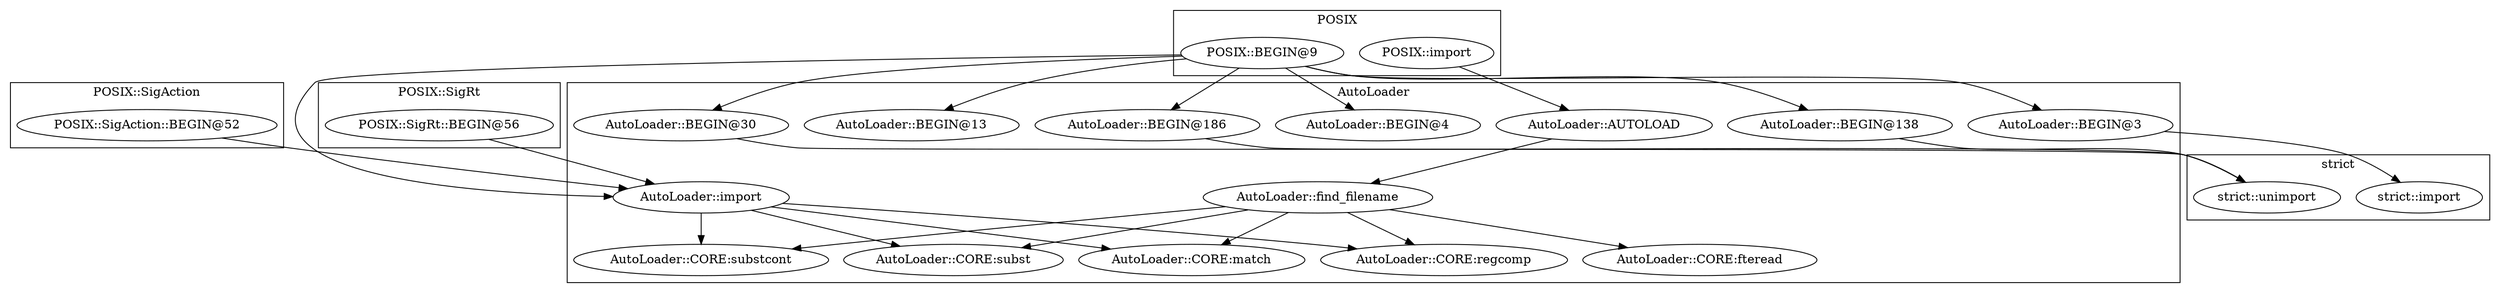 digraph {
graph [overlap=false]
subgraph cluster_strict {
	label="strict";
	"strict::import";
	"strict::unimport";
}
subgraph cluster_POSIX_SigAction {
	label="POSIX::SigAction";
	"POSIX::SigAction::BEGIN@52";
}
subgraph cluster_POSIX {
	label="POSIX";
	"POSIX::import";
	"POSIX::BEGIN@9";
}
subgraph cluster_POSIX_SigRt {
	label="POSIX::SigRt";
	"POSIX::SigRt::BEGIN@56";
}
subgraph cluster_AutoLoader {
	label="AutoLoader";
	"AutoLoader::BEGIN@138";
	"AutoLoader::find_filename";
	"AutoLoader::CORE:substcont";
	"AutoLoader::BEGIN@186";
	"AutoLoader::CORE:subst";
	"AutoLoader::AUTOLOAD";
	"AutoLoader::CORE:match";
	"AutoLoader::CORE:fteread";
	"AutoLoader::BEGIN@30";
	"AutoLoader::BEGIN@4";
	"AutoLoader::import";
	"AutoLoader::CORE:regcomp";
	"AutoLoader::BEGIN@3";
	"AutoLoader::BEGIN@13";
}
"POSIX::BEGIN@9" -> "AutoLoader::BEGIN@138";
"AutoLoader::find_filename" -> "AutoLoader::CORE:substcont";
"AutoLoader::import" -> "AutoLoader::CORE:substcont";
"POSIX::BEGIN@9" -> "AutoLoader::BEGIN@3";
"AutoLoader::AUTOLOAD" -> "AutoLoader::find_filename";
"POSIX::BEGIN@9" -> "AutoLoader::BEGIN@4";
"AutoLoader::BEGIN@138" -> "strict::unimport";
"AutoLoader::BEGIN@186" -> "strict::unimport";
"AutoLoader::BEGIN@30" -> "strict::unimport";
"POSIX::SigRt::BEGIN@56" -> "AutoLoader::import";
"POSIX::SigAction::BEGIN@52" -> "AutoLoader::import";
"POSIX::BEGIN@9" -> "AutoLoader::import";
"POSIX::import" -> "AutoLoader::AUTOLOAD";
"AutoLoader::find_filename" -> "AutoLoader::CORE:subst";
"AutoLoader::import" -> "AutoLoader::CORE:subst";
"POSIX::BEGIN@9" -> "AutoLoader::BEGIN@186";
"AutoLoader::find_filename" -> "AutoLoader::CORE:match";
"AutoLoader::import" -> "AutoLoader::CORE:match";
"AutoLoader::find_filename" -> "AutoLoader::CORE:regcomp";
"AutoLoader::import" -> "AutoLoader::CORE:regcomp";
"AutoLoader::find_filename" -> "AutoLoader::CORE:fteread";
"POSIX::BEGIN@9" -> "AutoLoader::BEGIN@13";
"AutoLoader::BEGIN@3" -> "strict::import";
"POSIX::BEGIN@9" -> "AutoLoader::BEGIN@30";
}
